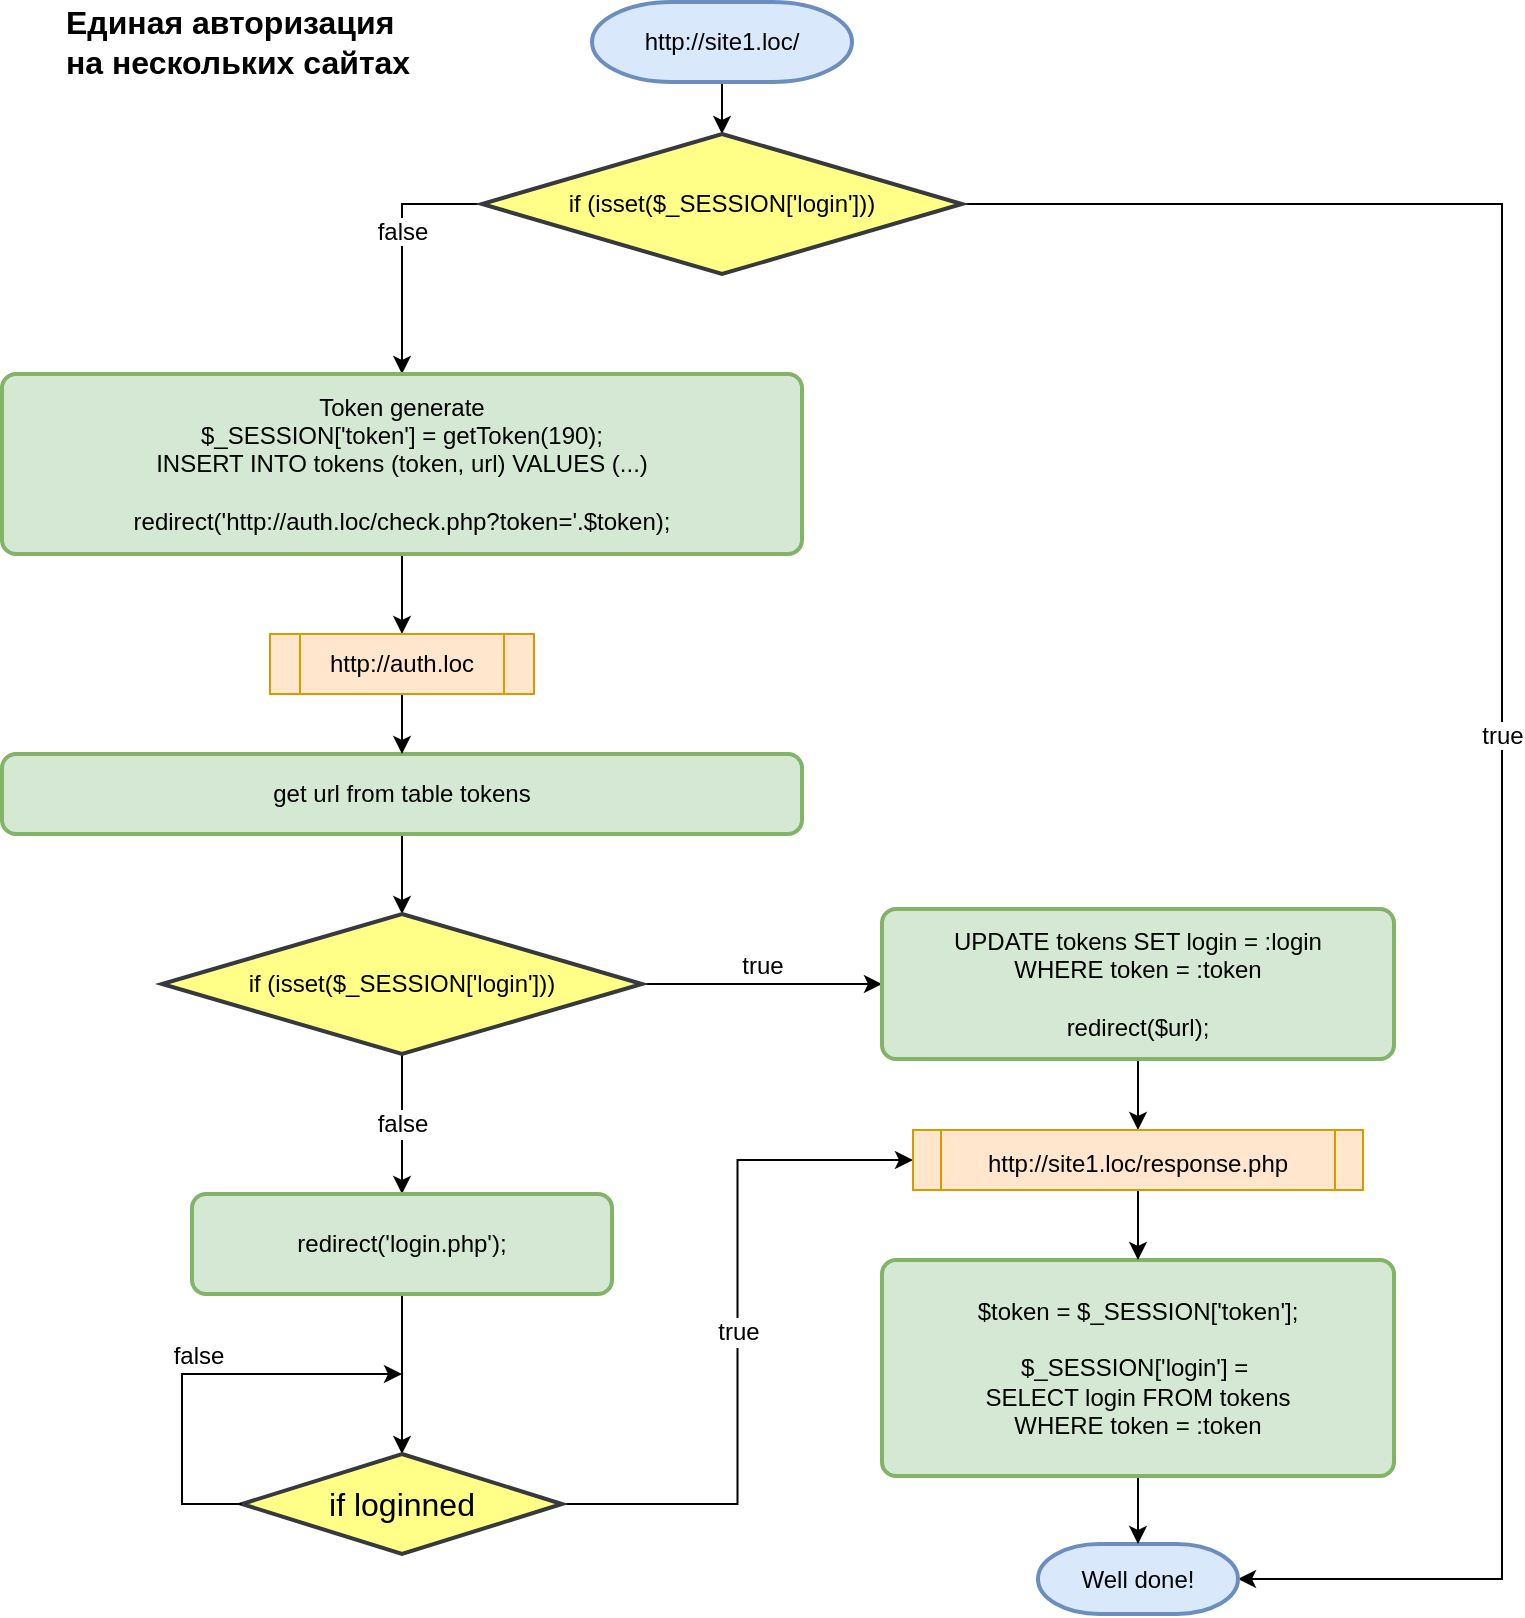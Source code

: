 <mxfile version="11.3.0" type="github" pages="1"><diagram id="uEP7DdudLn2ETp1eX1sB" name="Страница 1"><mxGraphModel dx="1408" dy="748" grid="1" gridSize="10" guides="1" tooltips="1" connect="1" arrows="1" fold="1" page="1" pageScale="1" pageWidth="827" pageHeight="1169" background="none" math="0" shadow="0"><root><mxCell id="0"/><mxCell id="1" parent="0"/><mxCell id="w0aAbCrbdDxjpsNmV5yr-3" style="edgeStyle=orthogonalEdgeStyle;rounded=0;orthogonalLoop=1;jettySize=auto;html=1;exitX=0.5;exitY=1;exitDx=0;exitDy=0;exitPerimeter=0;entryX=0.5;entryY=0;entryDx=0;entryDy=0;entryPerimeter=0;" parent="1" source="w0aAbCrbdDxjpsNmV5yr-1" target="w0aAbCrbdDxjpsNmV5yr-2" edge="1"><mxGeometry relative="1" as="geometry"/></mxCell><mxCell id="w0aAbCrbdDxjpsNmV5yr-1" value="http://site1.loc/" style="strokeWidth=2;html=1;shape=mxgraph.flowchart.terminator;whiteSpace=wrap;fillColor=#dae8fc;strokeColor=#6c8ebf;" parent="1" vertex="1"><mxGeometry x="325" y="44" width="130" height="40" as="geometry"/></mxCell><object label="true" placeholders="1" id="w0aAbCrbdDxjpsNmV5yr-5"><mxCell style="edgeStyle=orthogonalEdgeStyle;rounded=0;orthogonalLoop=1;jettySize=auto;html=1;exitX=1;exitY=0.5;exitDx=0;exitDy=0;exitPerimeter=0;entryX=1;entryY=0.5;entryDx=0;entryDy=0;entryPerimeter=0;shadow=0;comic=0;fontSize=12;labelBorderColor=none;verticalAlign=bottom;" parent="1" source="w0aAbCrbdDxjpsNmV5yr-2" target="w0aAbCrbdDxjpsNmV5yr-4" edge="1"><mxGeometry relative="1" as="geometry"><Array as="points"><mxPoint x="780" y="145"/><mxPoint x="780" y="833"/></Array></mxGeometry></mxCell></object><mxCell id="w0aAbCrbdDxjpsNmV5yr-8" value="false" style="edgeStyle=orthogonalEdgeStyle;rounded=0;comic=0;orthogonalLoop=1;jettySize=auto;html=1;exitX=0;exitY=0.5;exitDx=0;exitDy=0;exitPerimeter=0;entryX=0.5;entryY=0;entryDx=0;entryDy=0;shadow=0;fontSize=12;labelBorderColor=none;verticalAlign=bottom;" parent="1" source="w0aAbCrbdDxjpsNmV5yr-2" target="w0aAbCrbdDxjpsNmV5yr-7" edge="1"><mxGeometry relative="1" as="geometry"/></mxCell><mxCell id="w0aAbCrbdDxjpsNmV5yr-2" value="if (isset($_SESSION['login']))" style="strokeWidth=2;html=1;shape=mxgraph.flowchart.decision;whiteSpace=wrap;fillColor=#ffff88;strokeColor=#36393d;" parent="1" vertex="1"><mxGeometry x="270" y="110" width="240" height="70" as="geometry"/></mxCell><mxCell id="w0aAbCrbdDxjpsNmV5yr-4" value="Well done!" style="strokeWidth=2;html=1;shape=mxgraph.flowchart.terminator;whiteSpace=wrap;labelBackgroundColor=none;fillColor=#dae8fc;strokeColor=#6c8ebf;" parent="1" vertex="1"><mxGeometry x="548" y="815" width="100" height="35" as="geometry"/></mxCell><mxCell id="n1yFBkd81TCW_7V8zkWd-35" style="edgeStyle=orthogonalEdgeStyle;rounded=0;comic=0;orthogonalLoop=1;jettySize=auto;html=1;exitX=0.5;exitY=1;exitDx=0;exitDy=0;entryX=0.5;entryY=0;entryDx=0;entryDy=0;shadow=0;fontSize=12;" edge="1" parent="1" source="w0aAbCrbdDxjpsNmV5yr-7" target="n1yFBkd81TCW_7V8zkWd-34"><mxGeometry relative="1" as="geometry"/></mxCell><mxCell id="w0aAbCrbdDxjpsNmV5yr-7" value="Token generate&lt;br&gt;$_SESSION['token'] = getToken(190);&lt;br&gt;INSERT INTO tokens (token, url) VALUES (...)&lt;br&gt;&lt;br&gt;redirect('http://auth.loc/check.php?token='.$token);" style="rounded=1;whiteSpace=wrap;html=1;absoluteArcSize=1;arcSize=14;strokeWidth=2;align=center;fillColor=#d5e8d4;strokeColor=#82b366;" parent="1" vertex="1"><mxGeometry x="30" y="230" width="400" height="90" as="geometry"/></mxCell><mxCell id="n1yFBkd81TCW_7V8zkWd-6" value="" style="edgeStyle=orthogonalEdgeStyle;rounded=0;comic=0;orthogonalLoop=1;jettySize=auto;html=1;shadow=0;fontSize=12;entryX=0.5;entryY=0;entryDx=0;entryDy=0;entryPerimeter=0;" edge="1" parent="1" source="n1yFBkd81TCW_7V8zkWd-1" target="n1yFBkd81TCW_7V8zkWd-7"><mxGeometry relative="1" as="geometry"><mxPoint x="230" y="520" as="targetPoint"/></mxGeometry></mxCell><mxCell id="n1yFBkd81TCW_7V8zkWd-1" value="get url from table tokens" style="rounded=1;whiteSpace=wrap;html=1;absoluteArcSize=1;arcSize=14;strokeWidth=2;labelBackgroundColor=none;fontSize=12;align=center;fillColor=#d5e8d4;strokeColor=#82b366;" vertex="1" parent="1"><mxGeometry x="30" y="420" width="400" height="40" as="geometry"/></mxCell><mxCell id="n1yFBkd81TCW_7V8zkWd-11" value="true" style="edgeStyle=orthogonalEdgeStyle;rounded=0;comic=0;orthogonalLoop=1;jettySize=auto;html=1;shadow=0;fontSize=12;verticalAlign=bottom;entryX=0;entryY=0.5;entryDx=0;entryDy=0;" edge="1" parent="1" source="n1yFBkd81TCW_7V8zkWd-7" target="n1yFBkd81TCW_7V8zkWd-14"><mxGeometry relative="1" as="geometry"><mxPoint x="430" y="535" as="targetPoint"/></mxGeometry></mxCell><mxCell id="n1yFBkd81TCW_7V8zkWd-13" value="false" style="edgeStyle=orthogonalEdgeStyle;rounded=0;comic=0;orthogonalLoop=1;jettySize=auto;html=1;shadow=0;fontSize=12;entryX=0.5;entryY=0;entryDx=0;entryDy=0;" edge="1" parent="1" source="n1yFBkd81TCW_7V8zkWd-7" target="n1yFBkd81TCW_7V8zkWd-15"><mxGeometry relative="1" as="geometry"><mxPoint x="230" y="650" as="targetPoint"/></mxGeometry></mxCell><mxCell id="n1yFBkd81TCW_7V8zkWd-7" value="&lt;span style=&quot;white-space: normal&quot;&gt;if (isset($_SESSION['login']))&lt;br&gt;&lt;/span&gt;" style="strokeWidth=2;html=1;shape=mxgraph.flowchart.decision;whiteSpace=wrap;labelBackgroundColor=none;fontSize=12;fillColor=#ffff88;strokeColor=#36393d;" vertex="1" parent="1"><mxGeometry x="110" y="500" width="240" height="70" as="geometry"/></mxCell><mxCell id="n1yFBkd81TCW_7V8zkWd-28" value="" style="edgeStyle=orthogonalEdgeStyle;rounded=0;comic=0;orthogonalLoop=1;jettySize=auto;html=1;shadow=0;fontSize=16;entryX=0.5;entryY=0;entryDx=0;entryDy=0;" edge="1" parent="1" source="n1yFBkd81TCW_7V8zkWd-14" target="n1yFBkd81TCW_7V8zkWd-24"><mxGeometry relative="1" as="geometry"><mxPoint x="598" y="652.5" as="targetPoint"/></mxGeometry></mxCell><mxCell id="n1yFBkd81TCW_7V8zkWd-14" value="UPDATE tokens SET login = :login &lt;br&gt;WHERE token = :token&lt;br&gt;&lt;br&gt;redirect($url);" style="rounded=1;whiteSpace=wrap;html=1;absoluteArcSize=1;arcSize=14;strokeWidth=2;labelBackgroundColor=none;fontSize=12;align=center;fillColor=#d5e8d4;strokeColor=#82b366;" vertex="1" parent="1"><mxGeometry x="470" y="497.5" width="256" height="75" as="geometry"/></mxCell><mxCell id="n1yFBkd81TCW_7V8zkWd-33" style="edgeStyle=orthogonalEdgeStyle;rounded=0;comic=0;orthogonalLoop=1;jettySize=auto;html=1;exitX=0.5;exitY=1;exitDx=0;exitDy=0;entryX=0.5;entryY=0;entryDx=0;entryDy=0;entryPerimeter=0;shadow=0;fontSize=12;" edge="1" parent="1" source="n1yFBkd81TCW_7V8zkWd-17" target="w0aAbCrbdDxjpsNmV5yr-4"><mxGeometry relative="1" as="geometry"/></mxCell><mxCell id="n1yFBkd81TCW_7V8zkWd-17" value="$token = $_SESSION['token'];&lt;br&gt;&lt;br&gt;$_SESSION['login'] =&amp;nbsp;&lt;br&gt;SELECT login FROM tokens &lt;br&gt;WHERE token = :token" style="rounded=1;whiteSpace=wrap;html=1;absoluteArcSize=1;arcSize=14;strokeWidth=2;labelBackgroundColor=none;fontSize=12;fillColor=#d5e8d4;strokeColor=#82b366;" vertex="1" parent="1"><mxGeometry x="470" y="673" width="256" height="108" as="geometry"/></mxCell><mxCell id="n1yFBkd81TCW_7V8zkWd-20" value="" style="edgeStyle=orthogonalEdgeStyle;rounded=0;comic=0;orthogonalLoop=1;jettySize=auto;html=1;shadow=0;fontSize=16;entryX=0.5;entryY=0;entryDx=0;entryDy=0;entryPerimeter=0;" edge="1" parent="1" source="n1yFBkd81TCW_7V8zkWd-15" target="n1yFBkd81TCW_7V8zkWd-21"><mxGeometry relative="1" as="geometry"><mxPoint x="230" y="770" as="targetPoint"/></mxGeometry></mxCell><mxCell id="n1yFBkd81TCW_7V8zkWd-15" value="redirect('login.php');" style="rounded=1;whiteSpace=wrap;html=1;absoluteArcSize=1;arcSize=14;strokeWidth=2;labelBackgroundColor=none;fontSize=12;fillColor=#d5e8d4;strokeColor=#82b366;" vertex="1" parent="1"><mxGeometry x="125" y="640" width="210" height="50" as="geometry"/></mxCell><mxCell id="n1yFBkd81TCW_7V8zkWd-16" value="Единая авторизация &lt;br style=&quot;font-size: 16px;&quot;&gt;на нескольких сайтах" style="text;html=1;strokeColor=none;fillColor=none;align=left;verticalAlign=middle;whiteSpace=wrap;rounded=0;labelBackgroundColor=none;fontSize=16;fontStyle=1" vertex="1" parent="1"><mxGeometry x="60" y="54" width="210" height="20" as="geometry"/></mxCell><mxCell id="n1yFBkd81TCW_7V8zkWd-30" value="true" style="edgeStyle=orthogonalEdgeStyle;rounded=0;comic=0;orthogonalLoop=1;jettySize=auto;html=1;shadow=0;fontSize=12;entryX=0;entryY=0.5;entryDx=0;entryDy=0;" edge="1" parent="1" source="n1yFBkd81TCW_7V8zkWd-21" target="n1yFBkd81TCW_7V8zkWd-24"><mxGeometry relative="1" as="geometry"><mxPoint x="390" y="795" as="targetPoint"/></mxGeometry></mxCell><mxCell id="n1yFBkd81TCW_7V8zkWd-21" value="if loginned" style="strokeWidth=2;html=1;shape=mxgraph.flowchart.decision;whiteSpace=wrap;labelBackgroundColor=none;fontSize=16;align=center;fillColor=#ffff88;strokeColor=#36393d;" vertex="1" parent="1"><mxGeometry x="150" y="770" width="160" height="50" as="geometry"/></mxCell><mxCell id="n1yFBkd81TCW_7V8zkWd-22" value="false" style="edgeStyle=orthogonalEdgeStyle;rounded=0;comic=0;orthogonalLoop=1;jettySize=auto;html=1;exitX=0;exitY=0.5;exitDx=0;exitDy=0;exitPerimeter=0;shadow=0;fontSize=12;verticalAlign=bottom;" edge="1" parent="1" source="n1yFBkd81TCW_7V8zkWd-21"><mxGeometry relative="1" as="geometry"><mxPoint x="230" y="730" as="targetPoint"/><Array as="points"><mxPoint x="120" y="795"/><mxPoint x="120" y="730"/></Array></mxGeometry></mxCell><mxCell id="n1yFBkd81TCW_7V8zkWd-29" value="" style="edgeStyle=orthogonalEdgeStyle;rounded=0;comic=0;orthogonalLoop=1;jettySize=auto;html=1;shadow=0;fontSize=16;" edge="1" parent="1" source="n1yFBkd81TCW_7V8zkWd-24" target="n1yFBkd81TCW_7V8zkWd-17"><mxGeometry relative="1" as="geometry"/></mxCell><mxCell id="n1yFBkd81TCW_7V8zkWd-24" value="&lt;span style=&quot;font-size: 12px;&quot;&gt;http://site1.loc/response.php&lt;/span&gt;" style="shape=process;whiteSpace=wrap;html=1;backgroundOutline=1;labelBackgroundColor=none;fontSize=16;align=center;fillColor=#ffe6cc;strokeColor=#d79b00;size=0.064;" vertex="1" parent="1"><mxGeometry x="485.5" y="608" width="225" height="30" as="geometry"/></mxCell><mxCell id="n1yFBkd81TCW_7V8zkWd-36" style="edgeStyle=orthogonalEdgeStyle;rounded=0;comic=0;orthogonalLoop=1;jettySize=auto;html=1;exitX=0.5;exitY=1;exitDx=0;exitDy=0;entryX=0.5;entryY=0;entryDx=0;entryDy=0;shadow=0;fontSize=12;" edge="1" parent="1" source="n1yFBkd81TCW_7V8zkWd-34" target="n1yFBkd81TCW_7V8zkWd-1"><mxGeometry relative="1" as="geometry"/></mxCell><mxCell id="n1yFBkd81TCW_7V8zkWd-34" value="http://auth.loc" style="shape=process;whiteSpace=wrap;html=1;backgroundOutline=1;labelBackgroundColor=none;fontSize=12;align=center;fillColor=#ffe6cc;strokeColor=#d79b00;size=0.114;" vertex="1" parent="1"><mxGeometry x="164" y="360" width="132" height="30" as="geometry"/></mxCell></root></mxGraphModel></diagram></mxfile>